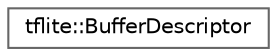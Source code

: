 digraph "Graphical Class Hierarchy"
{
 // LATEX_PDF_SIZE
  bgcolor="transparent";
  edge [fontname=Helvetica,fontsize=10,labelfontname=Helvetica,labelfontsize=10];
  node [fontname=Helvetica,fontsize=10,shape=box,height=0.2,width=0.4];
  rankdir="LR";
  Node0 [id="Node000000",label="tflite::BufferDescriptor",height=0.2,width=0.4,color="grey40", fillcolor="white", style="filled",URL="$structtflite_1_1_buffer_descriptor.html",tooltip=" "];
}
